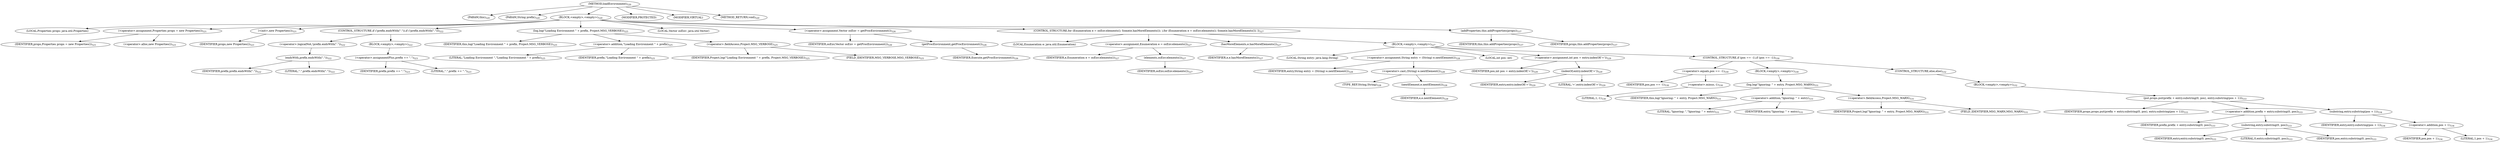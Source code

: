digraph "loadEnvironment" {  
"938" [label = <(METHOD,loadEnvironment)<SUB>520</SUB>> ]
"82" [label = <(PARAM,this)<SUB>520</SUB>> ]
"939" [label = <(PARAM,String prefix)<SUB>520</SUB>> ]
"940" [label = <(BLOCK,&lt;empty&gt;,&lt;empty&gt;)<SUB>520</SUB>> ]
"80" [label = <(LOCAL,Properties props: java.util.Properties)> ]
"941" [label = <(&lt;operator&gt;.assignment,Properties props = new Properties())<SUB>521</SUB>> ]
"942" [label = <(IDENTIFIER,props,Properties props = new Properties())<SUB>521</SUB>> ]
"943" [label = <(&lt;operator&gt;.alloc,new Properties())<SUB>521</SUB>> ]
"944" [label = <(&lt;init&gt;,new Properties())<SUB>521</SUB>> ]
"79" [label = <(IDENTIFIER,props,new Properties())<SUB>521</SUB>> ]
"945" [label = <(CONTROL_STRUCTURE,if (!prefix.endsWith(&quot;.&quot;)),if (!prefix.endsWith(&quot;.&quot;)))<SUB>522</SUB>> ]
"946" [label = <(&lt;operator&gt;.logicalNot,!prefix.endsWith(&quot;.&quot;))<SUB>522</SUB>> ]
"947" [label = <(endsWith,prefix.endsWith(&quot;.&quot;))<SUB>522</SUB>> ]
"948" [label = <(IDENTIFIER,prefix,prefix.endsWith(&quot;.&quot;))<SUB>522</SUB>> ]
"949" [label = <(LITERAL,&quot;.&quot;,prefix.endsWith(&quot;.&quot;))<SUB>522</SUB>> ]
"950" [label = <(BLOCK,&lt;empty&gt;,&lt;empty&gt;)<SUB>522</SUB>> ]
"951" [label = <(&lt;operator&gt;.assignmentPlus,prefix += &quot;.&quot;)<SUB>523</SUB>> ]
"952" [label = <(IDENTIFIER,prefix,prefix += &quot;.&quot;)<SUB>523</SUB>> ]
"953" [label = <(LITERAL,&quot;.&quot;,prefix += &quot;.&quot;)<SUB>523</SUB>> ]
"954" [label = <(log,log(&quot;Loading Environment &quot; + prefix, Project.MSG_VERBOSE))<SUB>525</SUB>> ]
"81" [label = <(IDENTIFIER,this,log(&quot;Loading Environment &quot; + prefix, Project.MSG_VERBOSE))<SUB>525</SUB>> ]
"955" [label = <(&lt;operator&gt;.addition,&quot;Loading Environment &quot; + prefix)<SUB>525</SUB>> ]
"956" [label = <(LITERAL,&quot;Loading Environment &quot;,&quot;Loading Environment &quot; + prefix)<SUB>525</SUB>> ]
"957" [label = <(IDENTIFIER,prefix,&quot;Loading Environment &quot; + prefix)<SUB>525</SUB>> ]
"958" [label = <(&lt;operator&gt;.fieldAccess,Project.MSG_VERBOSE)<SUB>525</SUB>> ]
"959" [label = <(IDENTIFIER,Project,log(&quot;Loading Environment &quot; + prefix, Project.MSG_VERBOSE))<SUB>525</SUB>> ]
"960" [label = <(FIELD_IDENTIFIER,MSG_VERBOSE,MSG_VERBOSE)<SUB>525</SUB>> ]
"961" [label = <(LOCAL,Vector osEnv: java.util.Vector)> ]
"962" [label = <(&lt;operator&gt;.assignment,Vector osEnv = getProcEnvironment())<SUB>526</SUB>> ]
"963" [label = <(IDENTIFIER,osEnv,Vector osEnv = getProcEnvironment())<SUB>526</SUB>> ]
"964" [label = <(getProcEnvironment,getProcEnvironment())<SUB>526</SUB>> ]
"965" [label = <(IDENTIFIER,Execute,getProcEnvironment())<SUB>526</SUB>> ]
"966" [label = <(CONTROL_STRUCTURE,for (Enumeration e = osEnv.elements(); Some(e.hasMoreElements()); ),for (Enumeration e = osEnv.elements(); Some(e.hasMoreElements()); ))<SUB>527</SUB>> ]
"967" [label = <(LOCAL,Enumeration e: java.util.Enumeration)> ]
"968" [label = <(&lt;operator&gt;.assignment,Enumeration e = osEnv.elements())<SUB>527</SUB>> ]
"969" [label = <(IDENTIFIER,e,Enumeration e = osEnv.elements())<SUB>527</SUB>> ]
"970" [label = <(elements,osEnv.elements())<SUB>527</SUB>> ]
"971" [label = <(IDENTIFIER,osEnv,osEnv.elements())<SUB>527</SUB>> ]
"972" [label = <(hasMoreElements,e.hasMoreElements())<SUB>527</SUB>> ]
"973" [label = <(IDENTIFIER,e,e.hasMoreElements())<SUB>527</SUB>> ]
"974" [label = <(BLOCK,&lt;empty&gt;,&lt;empty&gt;)<SUB>527</SUB>> ]
"975" [label = <(LOCAL,String entry: java.lang.String)> ]
"976" [label = <(&lt;operator&gt;.assignment,String entry = (String) e.nextElement())<SUB>528</SUB>> ]
"977" [label = <(IDENTIFIER,entry,String entry = (String) e.nextElement())<SUB>528</SUB>> ]
"978" [label = <(&lt;operator&gt;.cast,(String) e.nextElement())<SUB>528</SUB>> ]
"979" [label = <(TYPE_REF,String,String)<SUB>528</SUB>> ]
"980" [label = <(nextElement,e.nextElement())<SUB>528</SUB>> ]
"981" [label = <(IDENTIFIER,e,e.nextElement())<SUB>528</SUB>> ]
"982" [label = <(LOCAL,int pos: int)> ]
"983" [label = <(&lt;operator&gt;.assignment,int pos = entry.indexOf('='))<SUB>529</SUB>> ]
"984" [label = <(IDENTIFIER,pos,int pos = entry.indexOf('='))<SUB>529</SUB>> ]
"985" [label = <(indexOf,entry.indexOf('='))<SUB>529</SUB>> ]
"986" [label = <(IDENTIFIER,entry,entry.indexOf('='))<SUB>529</SUB>> ]
"987" [label = <(LITERAL,'=',entry.indexOf('='))<SUB>529</SUB>> ]
"988" [label = <(CONTROL_STRUCTURE,if (pos == -1),if (pos == -1))<SUB>530</SUB>> ]
"989" [label = <(&lt;operator&gt;.equals,pos == -1)<SUB>530</SUB>> ]
"990" [label = <(IDENTIFIER,pos,pos == -1)<SUB>530</SUB>> ]
"991" [label = <(&lt;operator&gt;.minus,-1)<SUB>530</SUB>> ]
"992" [label = <(LITERAL,1,-1)<SUB>530</SUB>> ]
"993" [label = <(BLOCK,&lt;empty&gt;,&lt;empty&gt;)<SUB>530</SUB>> ]
"994" [label = <(log,log(&quot;Ignoring: &quot; + entry, Project.MSG_WARN))<SUB>531</SUB>> ]
"83" [label = <(IDENTIFIER,this,log(&quot;Ignoring: &quot; + entry, Project.MSG_WARN))<SUB>531</SUB>> ]
"995" [label = <(&lt;operator&gt;.addition,&quot;Ignoring: &quot; + entry)<SUB>531</SUB>> ]
"996" [label = <(LITERAL,&quot;Ignoring: &quot;,&quot;Ignoring: &quot; + entry)<SUB>531</SUB>> ]
"997" [label = <(IDENTIFIER,entry,&quot;Ignoring: &quot; + entry)<SUB>531</SUB>> ]
"998" [label = <(&lt;operator&gt;.fieldAccess,Project.MSG_WARN)<SUB>531</SUB>> ]
"999" [label = <(IDENTIFIER,Project,log(&quot;Ignoring: &quot; + entry, Project.MSG_WARN))<SUB>531</SUB>> ]
"1000" [label = <(FIELD_IDENTIFIER,MSG_WARN,MSG_WARN)<SUB>531</SUB>> ]
"1001" [label = <(CONTROL_STRUCTURE,else,else)<SUB>532</SUB>> ]
"1002" [label = <(BLOCK,&lt;empty&gt;,&lt;empty&gt;)<SUB>532</SUB>> ]
"1003" [label = <(put,props.put(prefix + entry.substring(0, pos), entry.substring(pos + 1)))<SUB>533</SUB>> ]
"1004" [label = <(IDENTIFIER,props,props.put(prefix + entry.substring(0, pos), entry.substring(pos + 1)))<SUB>533</SUB>> ]
"1005" [label = <(&lt;operator&gt;.addition,prefix + entry.substring(0, pos))<SUB>533</SUB>> ]
"1006" [label = <(IDENTIFIER,prefix,prefix + entry.substring(0, pos))<SUB>533</SUB>> ]
"1007" [label = <(substring,entry.substring(0, pos))<SUB>533</SUB>> ]
"1008" [label = <(IDENTIFIER,entry,entry.substring(0, pos))<SUB>533</SUB>> ]
"1009" [label = <(LITERAL,0,entry.substring(0, pos))<SUB>533</SUB>> ]
"1010" [label = <(IDENTIFIER,pos,entry.substring(0, pos))<SUB>533</SUB>> ]
"1011" [label = <(substring,entry.substring(pos + 1))<SUB>534</SUB>> ]
"1012" [label = <(IDENTIFIER,entry,entry.substring(pos + 1))<SUB>534</SUB>> ]
"1013" [label = <(&lt;operator&gt;.addition,pos + 1)<SUB>534</SUB>> ]
"1014" [label = <(IDENTIFIER,pos,pos + 1)<SUB>534</SUB>> ]
"1015" [label = <(LITERAL,1,pos + 1)<SUB>534</SUB>> ]
"1016" [label = <(addProperties,this.addProperties(props))<SUB>537</SUB>> ]
"84" [label = <(IDENTIFIER,this,this.addProperties(props))<SUB>537</SUB>> ]
"1017" [label = <(IDENTIFIER,props,this.addProperties(props))<SUB>537</SUB>> ]
"1018" [label = <(MODIFIER,PROTECTED)> ]
"1019" [label = <(MODIFIER,VIRTUAL)> ]
"1020" [label = <(METHOD_RETURN,void)<SUB>520</SUB>> ]
  "938" -> "82" 
  "938" -> "939" 
  "938" -> "940" 
  "938" -> "1018" 
  "938" -> "1019" 
  "938" -> "1020" 
  "940" -> "80" 
  "940" -> "941" 
  "940" -> "944" 
  "940" -> "945" 
  "940" -> "954" 
  "940" -> "961" 
  "940" -> "962" 
  "940" -> "966" 
  "940" -> "1016" 
  "941" -> "942" 
  "941" -> "943" 
  "944" -> "79" 
  "945" -> "946" 
  "945" -> "950" 
  "946" -> "947" 
  "947" -> "948" 
  "947" -> "949" 
  "950" -> "951" 
  "951" -> "952" 
  "951" -> "953" 
  "954" -> "81" 
  "954" -> "955" 
  "954" -> "958" 
  "955" -> "956" 
  "955" -> "957" 
  "958" -> "959" 
  "958" -> "960" 
  "962" -> "963" 
  "962" -> "964" 
  "964" -> "965" 
  "966" -> "967" 
  "966" -> "968" 
  "966" -> "972" 
  "966" -> "974" 
  "968" -> "969" 
  "968" -> "970" 
  "970" -> "971" 
  "972" -> "973" 
  "974" -> "975" 
  "974" -> "976" 
  "974" -> "982" 
  "974" -> "983" 
  "974" -> "988" 
  "976" -> "977" 
  "976" -> "978" 
  "978" -> "979" 
  "978" -> "980" 
  "980" -> "981" 
  "983" -> "984" 
  "983" -> "985" 
  "985" -> "986" 
  "985" -> "987" 
  "988" -> "989" 
  "988" -> "993" 
  "988" -> "1001" 
  "989" -> "990" 
  "989" -> "991" 
  "991" -> "992" 
  "993" -> "994" 
  "994" -> "83" 
  "994" -> "995" 
  "994" -> "998" 
  "995" -> "996" 
  "995" -> "997" 
  "998" -> "999" 
  "998" -> "1000" 
  "1001" -> "1002" 
  "1002" -> "1003" 
  "1003" -> "1004" 
  "1003" -> "1005" 
  "1003" -> "1011" 
  "1005" -> "1006" 
  "1005" -> "1007" 
  "1007" -> "1008" 
  "1007" -> "1009" 
  "1007" -> "1010" 
  "1011" -> "1012" 
  "1011" -> "1013" 
  "1013" -> "1014" 
  "1013" -> "1015" 
  "1016" -> "84" 
  "1016" -> "1017" 
}
